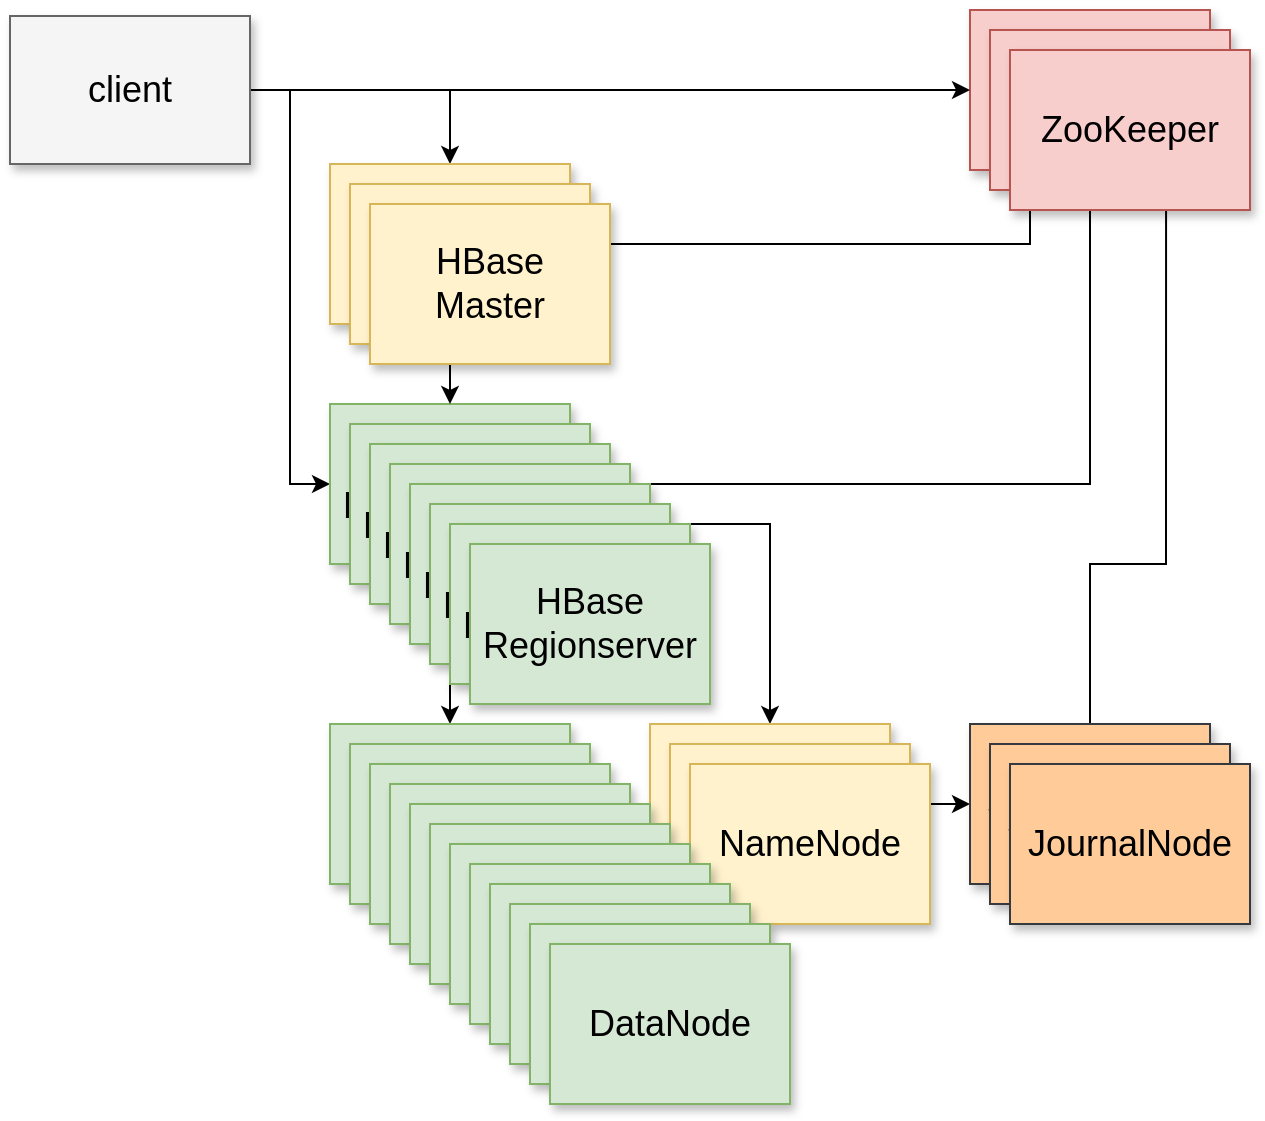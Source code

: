 <mxfile version="13.2.4" type="device"><diagram name="Page-1" id="90a13364-a465-7bf4-72fc-28e22215d7a0"><mxGraphModel dx="1422" dy="829" grid="1" gridSize="10" guides="1" tooltips="1" connect="1" arrows="1" fold="1" page="1" pageScale="1.5" pageWidth="1169" pageHeight="826" background="#ffffff" math="0" shadow="0"><root><mxCell id="0" style=";html=1;"/><mxCell id="1" style=";html=1;" parent="0"/><mxCell id="3a17f1ce550125da-4" value="ZooKeeper" style="whiteSpace=wrap;html=1;shadow=1;fontSize=18;fillColor=#f8cecc;strokeColor=#b85450;" parent="1" vertex="1"><mxGeometry x="840" y="403" width="120" height="80" as="geometry"/></mxCell><mxCell id="vncymvFM6iSPO0EI75bs-8" style="edgeStyle=orthogonalEdgeStyle;rounded=0;orthogonalLoop=1;jettySize=auto;html=1;entryX=0.5;entryY=0;entryDx=0;entryDy=0;" edge="1" parent="1" source="3a17f1ce550125da-8" target="vncymvFM6iSPO0EI75bs-2"><mxGeometry relative="1" as="geometry"/></mxCell><mxCell id="vncymvFM6iSPO0EI75bs-9" style="edgeStyle=orthogonalEdgeStyle;rounded=0;orthogonalLoop=1;jettySize=auto;html=1;" edge="1" parent="1" source="3a17f1ce550125da-8" target="3a17f1ce550125da-4"><mxGeometry relative="1" as="geometry"/></mxCell><mxCell id="vncymvFM6iSPO0EI75bs-26" style="edgeStyle=orthogonalEdgeStyle;rounded=0;orthogonalLoop=1;jettySize=auto;html=1;entryX=0;entryY=0.5;entryDx=0;entryDy=0;" edge="1" parent="1" source="3a17f1ce550125da-8" target="vncymvFM6iSPO0EI75bs-1"><mxGeometry relative="1" as="geometry"/></mxCell><mxCell id="3a17f1ce550125da-8" value="client" style="whiteSpace=wrap;html=1;shadow=1;fontSize=18;fillColor=#f5f5f5;strokeColor=#666666;" parent="1" vertex="1"><mxGeometry x="360" y="406" width="120" height="74" as="geometry"/></mxCell><mxCell id="vncymvFM6iSPO0EI75bs-25" style="edgeStyle=orthogonalEdgeStyle;rounded=0;orthogonalLoop=1;jettySize=auto;html=1;entryX=0.5;entryY=0;entryDx=0;entryDy=0;" edge="1" parent="1" source="vncymvFM6iSPO0EI75bs-1" target="vncymvFM6iSPO0EI75bs-18"><mxGeometry relative="1" as="geometry"/></mxCell><mxCell id="vncymvFM6iSPO0EI75bs-27" style="edgeStyle=orthogonalEdgeStyle;rounded=0;orthogonalLoop=1;jettySize=auto;html=1;" edge="1" parent="1" source="vncymvFM6iSPO0EI75bs-1" target="3a17f1ce550125da-4"><mxGeometry relative="1" as="geometry"><Array as="points"><mxPoint x="900" y="640"/></Array></mxGeometry></mxCell><mxCell id="vncymvFM6iSPO0EI75bs-34" style="edgeStyle=orthogonalEdgeStyle;rounded=0;orthogonalLoop=1;jettySize=auto;html=1;exitX=1;exitY=0.75;exitDx=0;exitDy=0;entryX=0.5;entryY=0;entryDx=0;entryDy=0;" edge="1" parent="1" source="vncymvFM6iSPO0EI75bs-1" target="vncymvFM6iSPO0EI75bs-10"><mxGeometry relative="1" as="geometry"/></mxCell><mxCell id="vncymvFM6iSPO0EI75bs-1" value="HBase&lt;br&gt;Regionserver" style="whiteSpace=wrap;html=1;shadow=1;fontSize=18;fillColor=#d5e8d4;strokeColor=#82b366;" vertex="1" parent="1"><mxGeometry x="520" y="600" width="120" height="80" as="geometry"/></mxCell><mxCell id="vncymvFM6iSPO0EI75bs-7" style="edgeStyle=orthogonalEdgeStyle;rounded=0;orthogonalLoop=1;jettySize=auto;html=1;entryX=0.5;entryY=0;entryDx=0;entryDy=0;" edge="1" parent="1" source="vncymvFM6iSPO0EI75bs-2" target="vncymvFM6iSPO0EI75bs-1"><mxGeometry relative="1" as="geometry"/></mxCell><mxCell id="vncymvFM6iSPO0EI75bs-21" style="edgeStyle=orthogonalEdgeStyle;rounded=0;orthogonalLoop=1;jettySize=auto;html=1;entryX=0.25;entryY=1;entryDx=0;entryDy=0;" edge="1" parent="1" source="vncymvFM6iSPO0EI75bs-2" target="3a17f1ce550125da-4"><mxGeometry relative="1" as="geometry"><Array as="points"><mxPoint x="870" y="520"/></Array></mxGeometry></mxCell><mxCell id="vncymvFM6iSPO0EI75bs-2" value="HBase&lt;br&gt;Master" style="whiteSpace=wrap;html=1;shadow=1;fontSize=18;fillColor=#fff2cc;strokeColor=#d6b656;" vertex="1" parent="1"><mxGeometry x="520" y="480" width="120" height="80" as="geometry"/></mxCell><mxCell id="vncymvFM6iSPO0EI75bs-4" style="edgeStyle=orthogonalEdgeStyle;rounded=0;orthogonalLoop=1;jettySize=auto;html=1;exitX=0.5;exitY=1;exitDx=0;exitDy=0;" edge="1" parent="1" source="vncymvFM6iSPO0EI75bs-2" target="vncymvFM6iSPO0EI75bs-2"><mxGeometry relative="1" as="geometry"/></mxCell><mxCell id="vncymvFM6iSPO0EI75bs-12" value="" style="edgeStyle=orthogonalEdgeStyle;rounded=0;orthogonalLoop=1;jettySize=auto;html=1;" edge="1" parent="1" source="vncymvFM6iSPO0EI75bs-10" target="vncymvFM6iSPO0EI75bs-11"><mxGeometry relative="1" as="geometry"/></mxCell><mxCell id="vncymvFM6iSPO0EI75bs-19" value="" style="edgeStyle=orthogonalEdgeStyle;rounded=0;orthogonalLoop=1;jettySize=auto;html=1;" edge="1" parent="1" source="vncymvFM6iSPO0EI75bs-10" target="vncymvFM6iSPO0EI75bs-18"><mxGeometry relative="1" as="geometry"/></mxCell><mxCell id="vncymvFM6iSPO0EI75bs-10" value="NameNode" style="whiteSpace=wrap;html=1;shadow=1;fontSize=18;fillColor=#fff2cc;strokeColor=#d6b656;" vertex="1" parent="1"><mxGeometry x="680" y="760" width="120" height="80" as="geometry"/></mxCell><mxCell id="vncymvFM6iSPO0EI75bs-18" value="DataNode" style="whiteSpace=wrap;html=1;shadow=1;fontSize=18;fillColor=#d5e8d4;strokeColor=#82b366;" vertex="1" parent="1"><mxGeometry x="520" y="760" width="120" height="80" as="geometry"/></mxCell><mxCell id="vncymvFM6iSPO0EI75bs-17" style="edgeStyle=orthogonalEdgeStyle;rounded=0;orthogonalLoop=1;jettySize=auto;html=1;entryX=0.817;entryY=1.063;entryDx=0;entryDy=0;entryPerimeter=0;" edge="1" parent="1" source="vncymvFM6iSPO0EI75bs-11" target="3a17f1ce550125da-4"><mxGeometry relative="1" as="geometry"><Array as="points"><mxPoint x="900" y="680"/><mxPoint x="938" y="680"/></Array></mxGeometry></mxCell><mxCell id="vncymvFM6iSPO0EI75bs-11" value="JournalNode" style="whiteSpace=wrap;html=1;shadow=1;fontSize=18;fillColor=#ffcc99;strokeColor=#36393d;" vertex="1" parent="1"><mxGeometry x="840" y="760" width="120" height="80" as="geometry"/></mxCell><mxCell id="vncymvFM6iSPO0EI75bs-103" value="ZooKeeper" style="whiteSpace=wrap;html=1;shadow=1;fontSize=18;fillColor=#f8cecc;strokeColor=#b85450;" vertex="1" parent="1"><mxGeometry x="850" y="413" width="120" height="80" as="geometry"/></mxCell><mxCell id="vncymvFM6iSPO0EI75bs-104" value="ZooKeeper" style="whiteSpace=wrap;html=1;shadow=1;fontSize=18;fillColor=#f8cecc;strokeColor=#b85450;" vertex="1" parent="1"><mxGeometry x="860" y="423" width="120" height="80" as="geometry"/></mxCell><mxCell id="vncymvFM6iSPO0EI75bs-105" value="JournalNode" style="whiteSpace=wrap;html=1;shadow=1;fontSize=18;fillColor=#ffcc99;strokeColor=#36393d;" vertex="1" parent="1"><mxGeometry x="850" y="770" width="120" height="80" as="geometry"/></mxCell><mxCell id="vncymvFM6iSPO0EI75bs-106" value="JournalNode" style="whiteSpace=wrap;html=1;shadow=1;fontSize=18;fillColor=#ffcc99;strokeColor=#36393d;" vertex="1" parent="1"><mxGeometry x="860" y="780" width="120" height="80" as="geometry"/></mxCell><mxCell id="vncymvFM6iSPO0EI75bs-110" value="NameNode" style="whiteSpace=wrap;html=1;shadow=1;fontSize=18;fillColor=#fff2cc;strokeColor=#d6b656;" vertex="1" parent="1"><mxGeometry x="690" y="770" width="120" height="80" as="geometry"/></mxCell><mxCell id="vncymvFM6iSPO0EI75bs-111" value="NameNode" style="whiteSpace=wrap;html=1;shadow=1;fontSize=18;fillColor=#fff2cc;strokeColor=#d6b656;" vertex="1" parent="1"><mxGeometry x="700" y="780" width="120" height="80" as="geometry"/></mxCell><mxCell id="vncymvFM6iSPO0EI75bs-112" value="DataNode" style="whiteSpace=wrap;html=1;shadow=1;fontSize=18;fillColor=#d5e8d4;strokeColor=#82b366;" vertex="1" parent="1"><mxGeometry x="530" y="770" width="120" height="80" as="geometry"/></mxCell><mxCell id="vncymvFM6iSPO0EI75bs-113" value="DataNode" style="whiteSpace=wrap;html=1;shadow=1;fontSize=18;fillColor=#d5e8d4;strokeColor=#82b366;" vertex="1" parent="1"><mxGeometry x="540" y="780" width="120" height="80" as="geometry"/></mxCell><mxCell id="vncymvFM6iSPO0EI75bs-114" value="DataNode" style="whiteSpace=wrap;html=1;shadow=1;fontSize=18;fillColor=#d5e8d4;strokeColor=#82b366;" vertex="1" parent="1"><mxGeometry x="550" y="790" width="120" height="80" as="geometry"/></mxCell><mxCell id="vncymvFM6iSPO0EI75bs-115" value="DataNode" style="whiteSpace=wrap;html=1;shadow=1;fontSize=18;fillColor=#d5e8d4;strokeColor=#82b366;" vertex="1" parent="1"><mxGeometry x="560" y="800" width="120" height="80" as="geometry"/></mxCell><mxCell id="vncymvFM6iSPO0EI75bs-116" value="DataNode" style="whiteSpace=wrap;html=1;shadow=1;fontSize=18;fillColor=#d5e8d4;strokeColor=#82b366;" vertex="1" parent="1"><mxGeometry x="570" y="810" width="120" height="80" as="geometry"/></mxCell><mxCell id="vncymvFM6iSPO0EI75bs-117" value="DataNode" style="whiteSpace=wrap;html=1;shadow=1;fontSize=18;fillColor=#d5e8d4;strokeColor=#82b366;" vertex="1" parent="1"><mxGeometry x="580" y="820" width="120" height="80" as="geometry"/></mxCell><mxCell id="vncymvFM6iSPO0EI75bs-118" value="DataNode" style="whiteSpace=wrap;html=1;shadow=1;fontSize=18;fillColor=#d5e8d4;strokeColor=#82b366;" vertex="1" parent="1"><mxGeometry x="590" y="830" width="120" height="80" as="geometry"/></mxCell><mxCell id="vncymvFM6iSPO0EI75bs-119" value="DataNode" style="whiteSpace=wrap;html=1;shadow=1;fontSize=18;fillColor=#d5e8d4;strokeColor=#82b366;" vertex="1" parent="1"><mxGeometry x="600" y="840" width="120" height="80" as="geometry"/></mxCell><mxCell id="vncymvFM6iSPO0EI75bs-120" value="DataNode" style="whiteSpace=wrap;html=1;shadow=1;fontSize=18;fillColor=#d5e8d4;strokeColor=#82b366;" vertex="1" parent="1"><mxGeometry x="610" y="850" width="120" height="80" as="geometry"/></mxCell><mxCell id="vncymvFM6iSPO0EI75bs-121" value="DataNode" style="whiteSpace=wrap;html=1;shadow=1;fontSize=18;fillColor=#d5e8d4;strokeColor=#82b366;" vertex="1" parent="1"><mxGeometry x="620" y="860" width="120" height="80" as="geometry"/></mxCell><mxCell id="vncymvFM6iSPO0EI75bs-122" value="DataNode" style="whiteSpace=wrap;html=1;shadow=1;fontSize=18;fillColor=#d5e8d4;strokeColor=#82b366;" vertex="1" parent="1"><mxGeometry x="630" y="870" width="120" height="80" as="geometry"/></mxCell><mxCell id="vncymvFM6iSPO0EI75bs-143" value="HBase&lt;br&gt;Regionserver" style="whiteSpace=wrap;html=1;shadow=1;fontSize=18;fillColor=#d5e8d4;strokeColor=#82b366;" vertex="1" parent="1"><mxGeometry x="530" y="610" width="120" height="80" as="geometry"/></mxCell><mxCell id="vncymvFM6iSPO0EI75bs-144" value="HBase&lt;br&gt;Regionserver" style="whiteSpace=wrap;html=1;shadow=1;fontSize=18;fillColor=#d5e8d4;strokeColor=#82b366;" vertex="1" parent="1"><mxGeometry x="540" y="620" width="120" height="80" as="geometry"/></mxCell><mxCell id="vncymvFM6iSPO0EI75bs-145" value="HBase&lt;br&gt;Regionserver" style="whiteSpace=wrap;html=1;shadow=1;fontSize=18;fillColor=#d5e8d4;strokeColor=#82b366;" vertex="1" parent="1"><mxGeometry x="550" y="630" width="120" height="80" as="geometry"/></mxCell><mxCell id="vncymvFM6iSPO0EI75bs-146" value="HBase&lt;br&gt;Regionserver" style="whiteSpace=wrap;html=1;shadow=1;fontSize=18;fillColor=#d5e8d4;strokeColor=#82b366;" vertex="1" parent="1"><mxGeometry x="560" y="640" width="120" height="80" as="geometry"/></mxCell><mxCell id="vncymvFM6iSPO0EI75bs-147" value="HBase&lt;br&gt;Regionserver" style="whiteSpace=wrap;html=1;shadow=1;fontSize=18;fillColor=#d5e8d4;strokeColor=#82b366;" vertex="1" parent="1"><mxGeometry x="570" y="650" width="120" height="80" as="geometry"/></mxCell><mxCell id="vncymvFM6iSPO0EI75bs-148" value="HBase&lt;br&gt;Regionserver" style="whiteSpace=wrap;html=1;shadow=1;fontSize=18;fillColor=#d5e8d4;strokeColor=#82b366;" vertex="1" parent="1"><mxGeometry x="580" y="660" width="120" height="80" as="geometry"/></mxCell><mxCell id="vncymvFM6iSPO0EI75bs-149" value="HBase&lt;br&gt;Regionserver" style="whiteSpace=wrap;html=1;shadow=1;fontSize=18;fillColor=#d5e8d4;strokeColor=#82b366;" vertex="1" parent="1"><mxGeometry x="590" y="670" width="120" height="80" as="geometry"/></mxCell><mxCell id="vncymvFM6iSPO0EI75bs-157" value="HBase&lt;br&gt;Master" style="whiteSpace=wrap;html=1;shadow=1;fontSize=18;fillColor=#fff2cc;strokeColor=#d6b656;" vertex="1" parent="1"><mxGeometry x="530" y="490" width="120" height="80" as="geometry"/></mxCell><mxCell id="vncymvFM6iSPO0EI75bs-158" value="HBase&lt;br&gt;Master" style="whiteSpace=wrap;html=1;shadow=1;fontSize=18;fillColor=#fff2cc;strokeColor=#d6b656;" vertex="1" parent="1"><mxGeometry x="540" y="500" width="120" height="80" as="geometry"/></mxCell></root></mxGraphModel></diagram></mxfile>